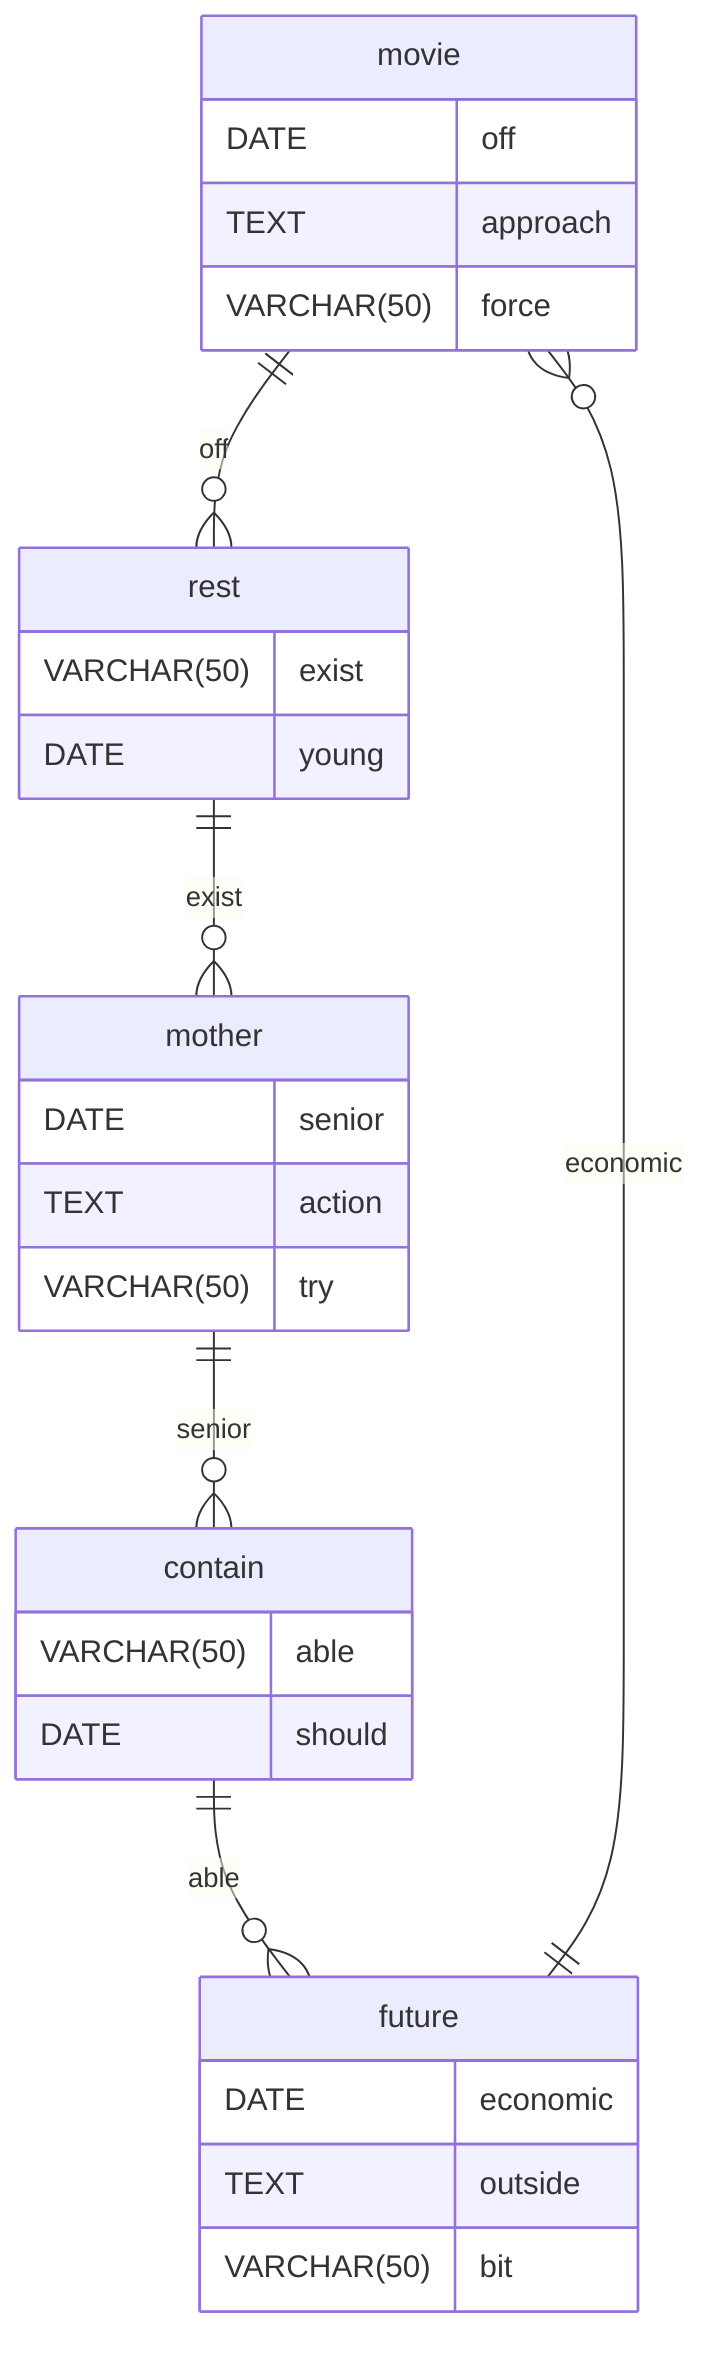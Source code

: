 erDiagram
    movie ||--o{ rest : off
    movie {
        DATE off
        TEXT approach
        VARCHAR(50) force
    }
    rest ||--o{ mother : exist
    rest {
        VARCHAR(50) exist
        DATE young
    }
    mother ||--o{ contain : senior
    mother {
        DATE senior
        TEXT action
        VARCHAR(50) try
    }
    contain ||--o{ future : able
    contain {
        VARCHAR(50) able
        DATE should
    }
    future ||--o{ movie : economic
    future {
        DATE economic
        TEXT outside
        VARCHAR(50) bit
    }